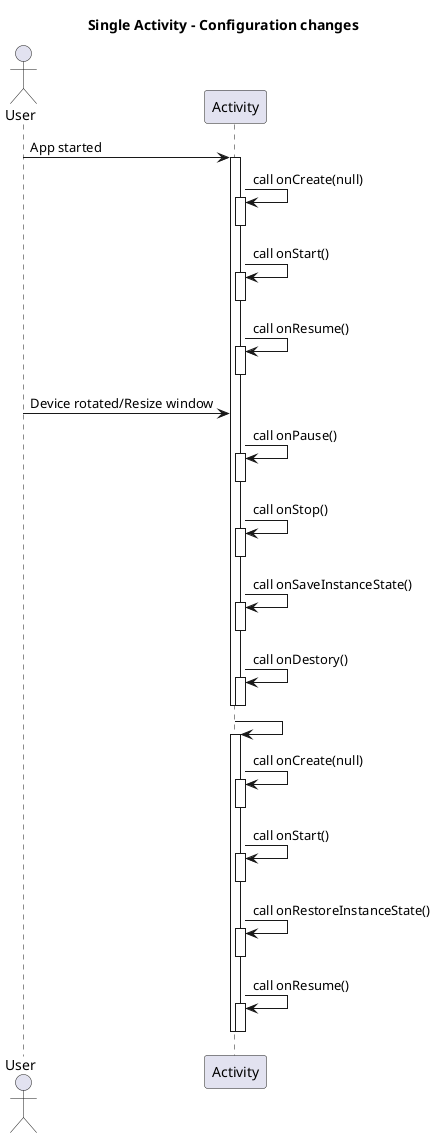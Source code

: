 @startuml

skinparam dip 100

title Single Activity - Configuration changes

actor User

User -> Activity: App started
activate Activity

Activity -> Activity: call onCreate(null)
activate Activity
deactivate Activity

Activity -> Activity: call onStart()
activate Activity
deactivate Activity

Activity -> Activity: call onResume()
activate Activity
deactivate Activity

User -> Activity: Device rotated/Resize window

Activity -> Activity: call onPause()
activate Activity
deactivate Activity

Activity -> Activity: call onStop()
activate Activity
deactivate Activity

Activity -> Activity: call onSaveInstanceState()
activate Activity
deactivate Activity

Activity -> Activity: call onDestory()
activate Activity
deactivate Activity
deactivate Activity

Activity -> Activity
activate Activity

Activity -> Activity: call onCreate(null)
activate Activity
deactivate Activity

Activity -> Activity: call onStart()
activate Activity
deactivate Activity

Activity -> Activity: call onRestoreInstanceState()
activate Activity
deactivate Activity

Activity -> Activity: call onResume()
activate Activity
deactivate Activity
deactivate Activity

@enduml